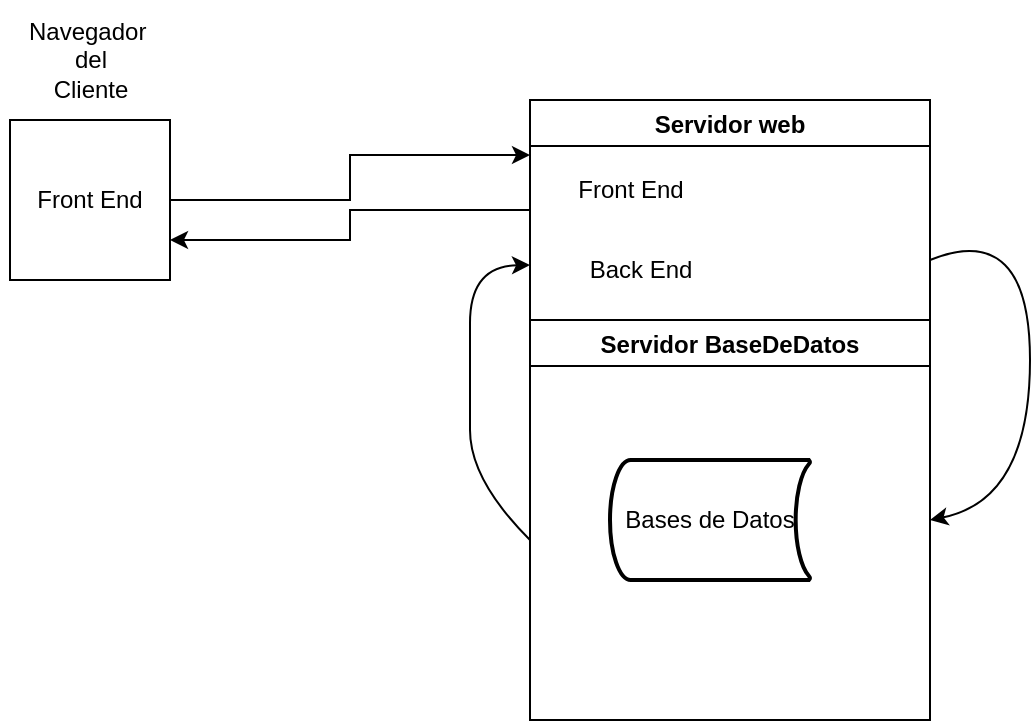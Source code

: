 <mxfile version="20.5.1" type="device"><diagram id="I1JcZUyKK0HiLM8IvFNy" name="Página-1"><mxGraphModel dx="1422" dy="762" grid="1" gridSize="10" guides="1" tooltips="1" connect="1" arrows="1" fold="1" page="1" pageScale="1" pageWidth="827" pageHeight="1169" math="0" shadow="0"><root><mxCell id="0"/><mxCell id="1" parent="0"/><mxCell id="6ZlwdcMjf6ZFouuqx2bU-13" style="edgeStyle=orthogonalEdgeStyle;rounded=0;orthogonalLoop=1;jettySize=auto;html=1;entryX=0;entryY=0.25;entryDx=0;entryDy=0;" edge="1" parent="1" source="6ZlwdcMjf6ZFouuqx2bU-1" target="6ZlwdcMjf6ZFouuqx2bU-6"><mxGeometry relative="1" as="geometry"/></mxCell><mxCell id="6ZlwdcMjf6ZFouuqx2bU-1" value="Front End" style="whiteSpace=wrap;html=1;aspect=fixed;" vertex="1" parent="1"><mxGeometry x="90" y="170" width="80" height="80" as="geometry"/></mxCell><mxCell id="6ZlwdcMjf6ZFouuqx2bU-26" style="edgeStyle=orthogonalEdgeStyle;rounded=0;orthogonalLoop=1;jettySize=auto;html=1;exitX=0;exitY=0.5;exitDx=0;exitDy=0;entryX=1;entryY=0.75;entryDx=0;entryDy=0;" edge="1" parent="1" source="6ZlwdcMjf6ZFouuqx2bU-6" target="6ZlwdcMjf6ZFouuqx2bU-1"><mxGeometry relative="1" as="geometry"/></mxCell><mxCell id="6ZlwdcMjf6ZFouuqx2bU-6" value="Servidor web" style="swimlane;" vertex="1" parent="1"><mxGeometry x="350" y="160" width="200" height="110" as="geometry"/></mxCell><mxCell id="6ZlwdcMjf6ZFouuqx2bU-8" value="Back End" style="text;html=1;align=center;verticalAlign=middle;resizable=0;points=[];autosize=1;strokeColor=none;fillColor=none;" vertex="1" parent="6ZlwdcMjf6ZFouuqx2bU-6"><mxGeometry x="20" y="70" width="70" height="30" as="geometry"/></mxCell><mxCell id="6ZlwdcMjf6ZFouuqx2bU-7" value="Front End" style="text;html=1;align=center;verticalAlign=middle;resizable=0;points=[];autosize=1;strokeColor=none;fillColor=none;" vertex="1" parent="6ZlwdcMjf6ZFouuqx2bU-6"><mxGeometry x="10" y="30" width="80" height="30" as="geometry"/></mxCell><mxCell id="6ZlwdcMjf6ZFouuqx2bU-12" value="Servidor BaseDeDatos" style="swimlane;" vertex="1" parent="1"><mxGeometry x="350" y="270" width="200" height="200" as="geometry"/></mxCell><mxCell id="6ZlwdcMjf6ZFouuqx2bU-23" value="Bases de Datos" style="strokeWidth=2;html=1;shape=mxgraph.flowchart.stored_data;whiteSpace=wrap;" vertex="1" parent="6ZlwdcMjf6ZFouuqx2bU-12"><mxGeometry x="40" y="70" width="100" height="60" as="geometry"/></mxCell><mxCell id="6ZlwdcMjf6ZFouuqx2bU-22" value="" style="curved=1;endArrow=classic;html=1;rounded=0;entryX=1;entryY=0.5;entryDx=0;entryDy=0;" edge="1" parent="1" target="6ZlwdcMjf6ZFouuqx2bU-12"><mxGeometry width="50" height="50" relative="1" as="geometry"><mxPoint x="550" y="240" as="sourcePoint"/><mxPoint x="550" y="410" as="targetPoint"/><Array as="points"><mxPoint x="600" y="220"/><mxPoint x="600" y="360"/></Array></mxGeometry></mxCell><mxCell id="6ZlwdcMjf6ZFouuqx2bU-24" value="Navegador&amp;nbsp;&lt;br&gt;del&lt;br&gt;Cliente" style="text;html=1;align=center;verticalAlign=middle;resizable=0;points=[];autosize=1;strokeColor=none;fillColor=none;" vertex="1" parent="1"><mxGeometry x="85" y="110" width="90" height="60" as="geometry"/></mxCell><mxCell id="6ZlwdcMjf6ZFouuqx2bU-25" value="" style="curved=1;endArrow=classic;html=1;rounded=0;entryX=0;entryY=0.75;entryDx=0;entryDy=0;" edge="1" parent="1" target="6ZlwdcMjf6ZFouuqx2bU-6"><mxGeometry width="50" height="50" relative="1" as="geometry"><mxPoint x="350" y="380" as="sourcePoint"/><mxPoint x="250" y="400" as="targetPoint"/><Array as="points"><mxPoint x="320" y="350"/><mxPoint x="320" y="300"/><mxPoint x="320" y="243"/></Array></mxGeometry></mxCell></root></mxGraphModel></diagram></mxfile>